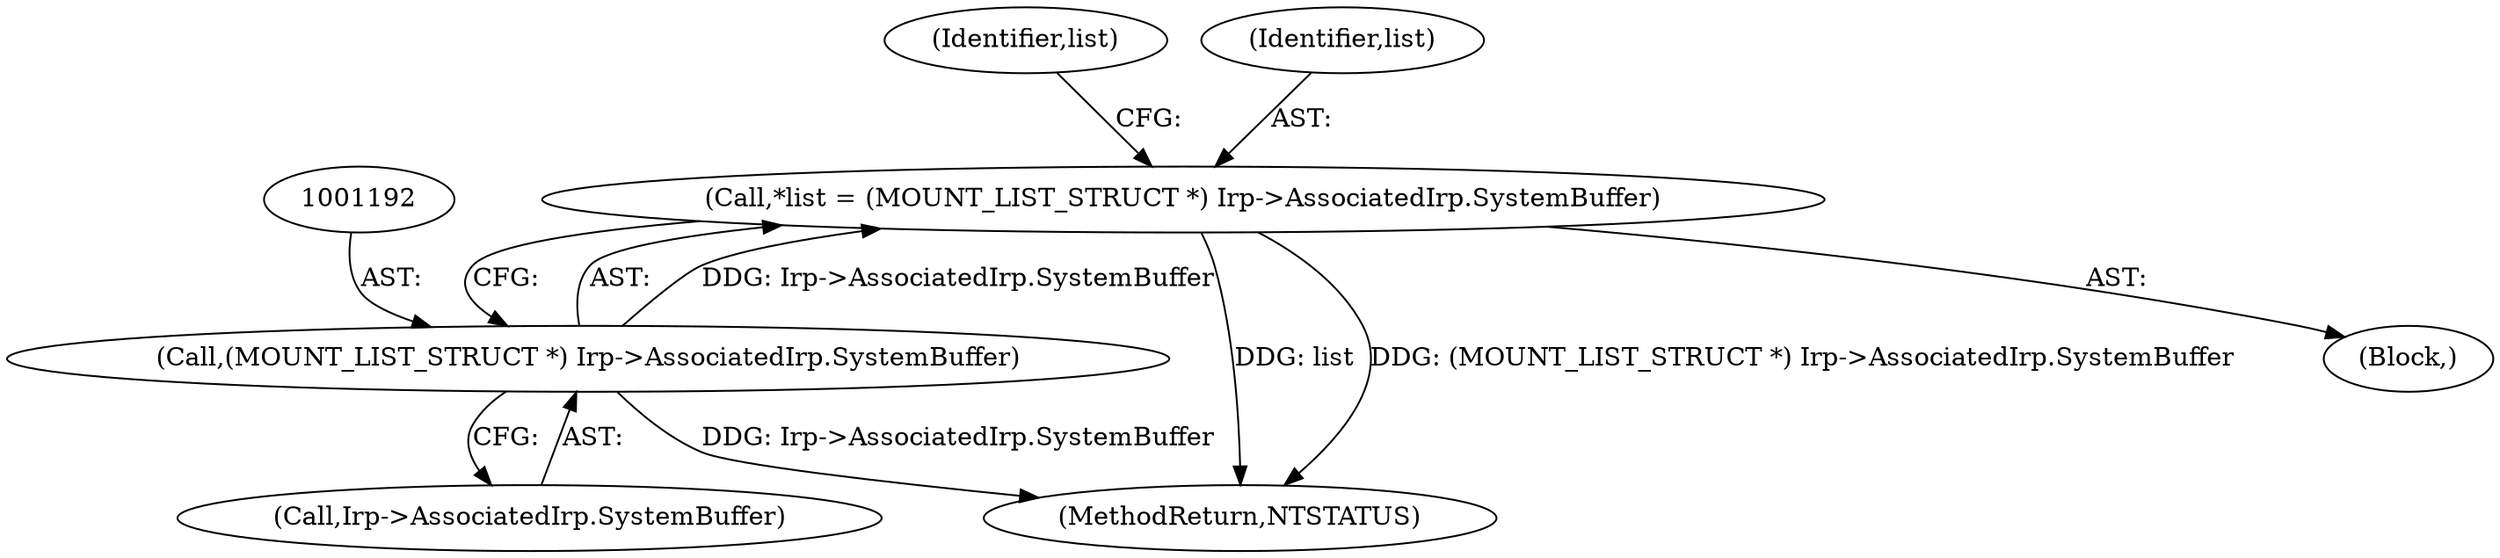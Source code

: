 digraph "0_VeraCrypt_f30f9339c9a0b9bbcc6f5ad38804af39db1f479e@pointer" {
"1001189" [label="(Call,*list = (MOUNT_LIST_STRUCT *) Irp->AssociatedIrp.SystemBuffer)"];
"1001191" [label="(Call,(MOUNT_LIST_STRUCT *) Irp->AssociatedIrp.SystemBuffer)"];
"1003200" [label="(MethodReturn,NTSTATUS)"];
"1001189" [label="(Call,*list = (MOUNT_LIST_STRUCT *) Irp->AssociatedIrp.SystemBuffer)"];
"1001187" [label="(Block,)"];
"1001202" [label="(Identifier,list)"];
"1001193" [label="(Call,Irp->AssociatedIrp.SystemBuffer)"];
"1001190" [label="(Identifier,list)"];
"1001191" [label="(Call,(MOUNT_LIST_STRUCT *) Irp->AssociatedIrp.SystemBuffer)"];
"1001189" -> "1001187"  [label="AST: "];
"1001189" -> "1001191"  [label="CFG: "];
"1001190" -> "1001189"  [label="AST: "];
"1001191" -> "1001189"  [label="AST: "];
"1001202" -> "1001189"  [label="CFG: "];
"1001189" -> "1003200"  [label="DDG: list"];
"1001189" -> "1003200"  [label="DDG: (MOUNT_LIST_STRUCT *) Irp->AssociatedIrp.SystemBuffer"];
"1001191" -> "1001189"  [label="DDG: Irp->AssociatedIrp.SystemBuffer"];
"1001191" -> "1001193"  [label="CFG: "];
"1001192" -> "1001191"  [label="AST: "];
"1001193" -> "1001191"  [label="AST: "];
"1001191" -> "1003200"  [label="DDG: Irp->AssociatedIrp.SystemBuffer"];
}
